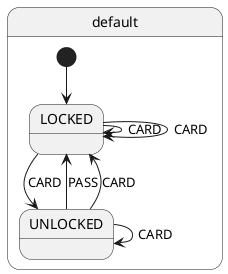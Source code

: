 @startuml
state default {
  [*] --> LOCKED
  LOCKED --> LOCKED : CARD
  UNLOCKED --> UNLOCKED : CARD
  UNLOCKED --> LOCKED : PASS
  LOCKED --> LOCKED : CARD
  LOCKED --> UNLOCKED : CARD
  UNLOCKED --> LOCKED : CARD
}
@enduml
